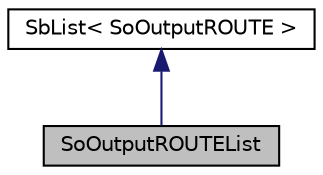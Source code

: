 digraph "SoOutputROUTEList"
{
 // LATEX_PDF_SIZE
  edge [fontname="Helvetica",fontsize="10",labelfontname="Helvetica",labelfontsize="10"];
  node [fontname="Helvetica",fontsize="10",shape=record];
  Node1 [label="SoOutputROUTEList",height=0.2,width=0.4,color="black", fillcolor="grey75", style="filled", fontcolor="black",tooltip=" "];
  Node2 -> Node1 [dir="back",color="midnightblue",fontsize="10",style="solid",fontname="Helvetica"];
  Node2 [label="SbList\< SoOutputROUTE \>",height=0.2,width=0.4,color="black", fillcolor="white", style="filled",URL="$classSbList.html",tooltip=" "];
}
